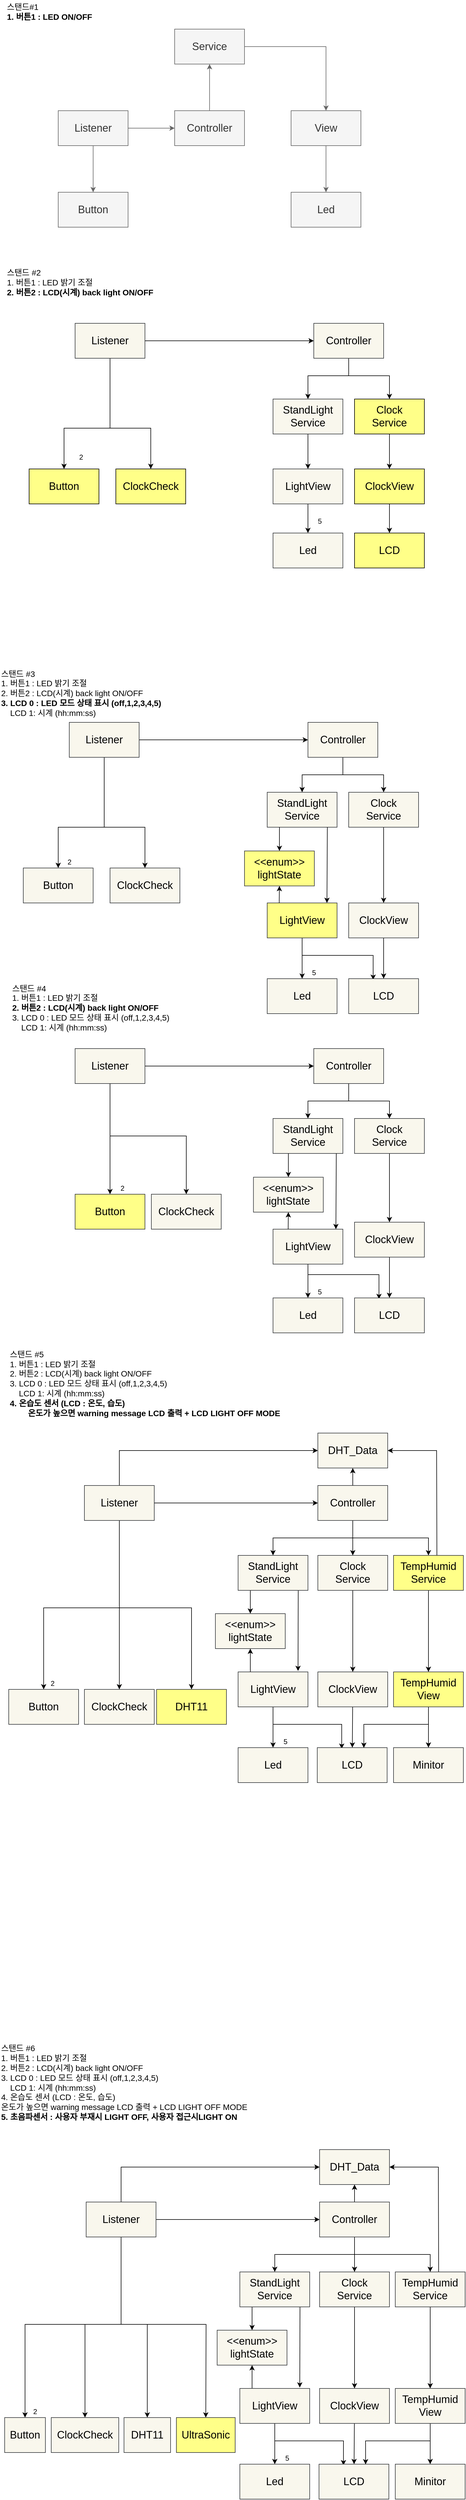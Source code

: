 <mxfile>
    <diagram id="rwZVFnb9-4XuviEcM_qo" name="페이지-1">
        <mxGraphModel dx="1330" dy="698" grid="1" gridSize="10" guides="1" tooltips="1" connect="1" arrows="1" fold="1" page="1" pageScale="1" pageWidth="827" pageHeight="1169" background="#ffffff" math="0" shadow="0">
            <root>
                <mxCell id="0"/>
                <mxCell id="1" parent="0"/>
                <mxCell id="2" value="Button" style="whiteSpace=wrap;html=1;fontSize=18;strokeColor=#666666;fontColor=#333333;fillColor=#f5f5f5;" parent="1" vertex="1">
                    <mxGeometry x="110" y="360" width="120" height="60" as="geometry"/>
                </mxCell>
                <mxCell id="6" value="" style="edgeStyle=none;html=1;fontSize=18;strokeColor=#666666;fontColor=#000000;fillColor=#f5f5f5;" parent="1" source="4" target="2" edge="1">
                    <mxGeometry relative="1" as="geometry"/>
                </mxCell>
                <mxCell id="8" value="" style="edgeStyle=none;html=1;fontSize=18;strokeColor=#666666;fontColor=#000000;fillColor=#f5f5f5;" parent="1" source="4" target="7" edge="1">
                    <mxGeometry relative="1" as="geometry"/>
                </mxCell>
                <mxCell id="4" value="Listener" style="whiteSpace=wrap;html=1;fontSize=18;strokeColor=#666666;fontColor=#333333;fillColor=#f5f5f5;" parent="1" vertex="1">
                    <mxGeometry x="110" y="220" width="120" height="60" as="geometry"/>
                </mxCell>
                <mxCell id="14" value="" style="edgeStyle=none;html=1;fontSize=18;strokeColor=#666666;fontColor=#000000;fillColor=#f5f5f5;" parent="1" source="7" target="13" edge="1">
                    <mxGeometry relative="1" as="geometry"/>
                </mxCell>
                <mxCell id="7" value="Controller" style="whiteSpace=wrap;html=1;fontSize=18;strokeColor=#666666;fontColor=#333333;fillColor=#f5f5f5;" parent="1" vertex="1">
                    <mxGeometry x="310" y="220" width="120" height="60" as="geometry"/>
                </mxCell>
                <mxCell id="12" value="" style="edgeStyle=none;html=1;fontSize=18;strokeColor=#666666;fontColor=#000000;fillColor=#f5f5f5;" parent="1" source="9" target="11" edge="1">
                    <mxGeometry relative="1" as="geometry"/>
                </mxCell>
                <mxCell id="9" value="View" style="whiteSpace=wrap;html=1;fontSize=18;strokeColor=#666666;fontColor=#333333;fillColor=#f5f5f5;" parent="1" vertex="1">
                    <mxGeometry x="510" y="220" width="120" height="60" as="geometry"/>
                </mxCell>
                <mxCell id="11" value="Led" style="whiteSpace=wrap;html=1;fontSize=18;strokeColor=#666666;fontColor=#333333;fillColor=#f5f5f5;" parent="1" vertex="1">
                    <mxGeometry x="510" y="360" width="120" height="60" as="geometry"/>
                </mxCell>
                <mxCell id="15" style="edgeStyle=orthogonalEdgeStyle;html=1;exitX=1;exitY=0.5;exitDx=0;exitDy=0;entryX=0.5;entryY=0;entryDx=0;entryDy=0;fontSize=18;rounded=0;strokeColor=#666666;fontColor=#000000;fillColor=#f5f5f5;" parent="1" source="13" target="9" edge="1">
                    <mxGeometry relative="1" as="geometry"/>
                </mxCell>
                <mxCell id="13" value="Service" style="whiteSpace=wrap;html=1;fontSize=18;strokeColor=#666666;fontColor=#333333;fillColor=#f5f5f5;" parent="1" vertex="1">
                    <mxGeometry x="310" y="80" width="120" height="60" as="geometry"/>
                </mxCell>
                <mxCell id="16" value="Button" style="whiteSpace=wrap;html=1;fontSize=18;fillColor=#ffff88;strokeColor=#000000;fontColor=#000000;" parent="1" vertex="1">
                    <mxGeometry x="60" y="835" width="120" height="60" as="geometry"/>
                </mxCell>
                <mxCell id="17" value="" style="edgeStyle=none;html=1;fontSize=18;entryX=0.5;entryY=0;entryDx=0;entryDy=0;rounded=0;fontColor=#000000;strokeColor=#000000;" parent="1" source="19" edge="1">
                    <mxGeometry relative="1" as="geometry">
                        <Array as="points">
                            <mxPoint x="199" y="765"/>
                            <mxPoint x="120" y="765"/>
                        </Array>
                        <mxPoint x="120" y="835" as="targetPoint"/>
                    </mxGeometry>
                </mxCell>
                <mxCell id="18" value="" style="edgeStyle=none;html=1;fontSize=18;strokeColor=#000000;" parent="1" source="19" target="21" edge="1">
                    <mxGeometry relative="1" as="geometry"/>
                </mxCell>
                <mxCell id="38" style="edgeStyle=none;rounded=0;html=1;entryX=0.5;entryY=0;entryDx=0;entryDy=0;exitX=0.5;exitY=1;exitDx=0;exitDy=0;fontColor=#000000;strokeColor=#000000;" parent="1" source="19" target="37" edge="1">
                    <mxGeometry relative="1" as="geometry">
                        <Array as="points">
                            <mxPoint x="199" y="765"/>
                            <mxPoint x="269" y="765"/>
                        </Array>
                    </mxGeometry>
                </mxCell>
                <mxCell id="19" value="Listener" style="whiteSpace=wrap;html=1;fontSize=18;strokeColor=#36393d;fillColor=#f9f7ed;fontColor=#000000;" parent="1" vertex="1">
                    <mxGeometry x="139" y="585" width="120" height="60" as="geometry"/>
                </mxCell>
                <mxCell id="33" style="edgeStyle=none;html=1;entryX=0.5;entryY=0;entryDx=0;entryDy=0;rounded=0;strokeColor=#000000;" parent="1" source="21" target="26" edge="1">
                    <mxGeometry relative="1" as="geometry">
                        <Array as="points">
                            <mxPoint x="609" y="675"/>
                            <mxPoint x="539" y="675"/>
                        </Array>
                    </mxGeometry>
                </mxCell>
                <mxCell id="34" style="edgeStyle=none;rounded=0;html=1;entryX=0.5;entryY=0;entryDx=0;entryDy=0;strokeColor=#000000;" parent="1" source="21" target="27" edge="1">
                    <mxGeometry relative="1" as="geometry">
                        <Array as="points">
                            <mxPoint x="609" y="675"/>
                            <mxPoint x="679" y="675"/>
                        </Array>
                    </mxGeometry>
                </mxCell>
                <mxCell id="21" value="Controller" style="whiteSpace=wrap;html=1;fontSize=18;strokeColor=#36393d;fillColor=#f9f7ed;fontColor=#000000;" parent="1" vertex="1">
                    <mxGeometry x="549" y="585" width="120" height="60" as="geometry"/>
                </mxCell>
                <mxCell id="22" value="" style="edgeStyle=none;html=1;fontSize=18;strokeColor=#000000;" parent="1" source="23" target="24" edge="1">
                    <mxGeometry relative="1" as="geometry"/>
                </mxCell>
                <mxCell id="23" value="LightView" style="whiteSpace=wrap;html=1;fontSize=18;strokeColor=#36393d;fillColor=#f9f7ed;fontColor=#000000;" parent="1" vertex="1">
                    <mxGeometry x="479" y="835" width="120" height="60" as="geometry"/>
                </mxCell>
                <mxCell id="24" value="Led" style="whiteSpace=wrap;html=1;fontSize=18;strokeColor=#36393d;fillColor=#f9f7ed;fontColor=#000000;" parent="1" vertex="1">
                    <mxGeometry x="479" y="945" width="120" height="60" as="geometry"/>
                </mxCell>
                <mxCell id="31" value="" style="edgeStyle=none;html=1;strokeColor=#000000;" parent="1" source="26" target="23" edge="1">
                    <mxGeometry relative="1" as="geometry"/>
                </mxCell>
                <mxCell id="26" value="StandLight&lt;br&gt;Service" style="whiteSpace=wrap;html=1;fontSize=18;strokeColor=#36393d;fillColor=#f9f7ed;fontColor=#000000;" parent="1" vertex="1">
                    <mxGeometry x="479" y="715" width="120" height="60" as="geometry"/>
                </mxCell>
                <mxCell id="32" value="" style="edgeStyle=none;html=1;strokeColor=#000000;" parent="1" source="27" target="28" edge="1">
                    <mxGeometry relative="1" as="geometry"/>
                </mxCell>
                <mxCell id="27" value="Clock&lt;br&gt;Service" style="whiteSpace=wrap;html=1;fontSize=18;fillColor=#ffff88;strokeColor=#000000;fontColor=#000000;" parent="1" vertex="1">
                    <mxGeometry x="619" y="715" width="120" height="60" as="geometry"/>
                </mxCell>
                <mxCell id="30" value="" style="edgeStyle=none;html=1;strokeColor=#000000;" parent="1" source="28" target="29" edge="1">
                    <mxGeometry relative="1" as="geometry"/>
                </mxCell>
                <mxCell id="28" value="ClockView" style="whiteSpace=wrap;html=1;fontSize=18;fillColor=#ffff88;strokeColor=#000000;fontColor=#000000;" parent="1" vertex="1">
                    <mxGeometry x="619" y="835" width="120" height="60" as="geometry"/>
                </mxCell>
                <mxCell id="29" value="LCD" style="whiteSpace=wrap;html=1;fontSize=18;fillColor=#ffff88;strokeColor=#000000;fontColor=#000000;" parent="1" vertex="1">
                    <mxGeometry x="619" y="945" width="120" height="60" as="geometry"/>
                </mxCell>
                <mxCell id="35" value="5" style="text;html=1;resizable=0;autosize=1;align=center;verticalAlign=middle;points=[];fillColor=none;rounded=0;fontColor=#000000;" parent="1" vertex="1">
                    <mxGeometry x="549" y="915" width="20" height="20" as="geometry"/>
                </mxCell>
                <mxCell id="36" value="2" style="text;html=1;resizable=0;autosize=1;align=center;verticalAlign=middle;points=[];fillColor=none;rounded=0;fontColor=#000000;" parent="1" vertex="1">
                    <mxGeometry x="139" y="805" width="20" height="20" as="geometry"/>
                </mxCell>
                <mxCell id="37" value="ClockCheck" style="whiteSpace=wrap;html=1;fontSize=18;fillColor=#ffff88;strokeColor=#000000;fontColor=#000000;" parent="1" vertex="1">
                    <mxGeometry x="209" y="835" width="120" height="60" as="geometry"/>
                </mxCell>
                <mxCell id="39" value="&lt;font style=&quot;font-size: 14px&quot;&gt;스탠드 #2&lt;br&gt;1. 버튼1 : LED 밝기 조절&lt;br&gt;&lt;b&gt;2. 버튼2 : LCD(시계) back light ON/OFF&lt;/b&gt;&lt;/font&gt;" style="text;html=1;resizable=0;autosize=1;align=left;verticalAlign=middle;points=[];fillColor=none;strokeColor=none;rounded=0;fontColor=#000000;" parent="1" vertex="1">
                    <mxGeometry x="20" y="490" width="270" height="50" as="geometry"/>
                </mxCell>
                <mxCell id="40" value="&lt;font style=&quot;font-size: 14px&quot;&gt;스탠드#1&lt;br&gt;&lt;b&gt;1. 버튼1 : LED ON/OFF&lt;/b&gt;&lt;/font&gt;" style="text;html=1;resizable=0;autosize=1;align=left;verticalAlign=middle;points=[];fillColor=none;rounded=0;fontColor=#000000;" parent="1" vertex="1">
                    <mxGeometry x="20" y="30" width="160" height="40" as="geometry"/>
                </mxCell>
                <mxCell id="41" value="Button" style="whiteSpace=wrap;html=1;fontSize=18;fillColor=#f9f7ed;strokeColor=#36393d;fontColor=#000000;" parent="1" vertex="1">
                    <mxGeometry x="50" y="1520" width="120" height="60" as="geometry"/>
                </mxCell>
                <mxCell id="42" value="" style="edgeStyle=none;html=1;fontSize=18;entryX=0.5;entryY=0;entryDx=0;entryDy=0;rounded=0;fontColor=#000000;strokeColor=#000000;" parent="1" source="45" target="41" edge="1">
                    <mxGeometry relative="1" as="geometry">
                        <Array as="points">
                            <mxPoint x="189" y="1450"/>
                            <mxPoint x="110" y="1450"/>
                        </Array>
                    </mxGeometry>
                </mxCell>
                <mxCell id="43" value="" style="edgeStyle=none;html=1;fontSize=18;strokeColor=#000000;" parent="1" source="45" target="48" edge="1">
                    <mxGeometry relative="1" as="geometry"/>
                </mxCell>
                <mxCell id="44" style="edgeStyle=none;rounded=0;html=1;entryX=0.5;entryY=0;entryDx=0;entryDy=0;exitX=0.5;exitY=1;exitDx=0;exitDy=0;fontColor=#000000;strokeColor=#000000;" parent="1" source="45" target="61" edge="1">
                    <mxGeometry relative="1" as="geometry">
                        <Array as="points">
                            <mxPoint x="189" y="1450"/>
                            <mxPoint x="259" y="1450"/>
                        </Array>
                    </mxGeometry>
                </mxCell>
                <mxCell id="45" value="Listener" style="whiteSpace=wrap;html=1;fontSize=18;strokeColor=#36393d;fillColor=#f9f7ed;fontColor=#000000;" parent="1" vertex="1">
                    <mxGeometry x="129" y="1270" width="120" height="60" as="geometry"/>
                </mxCell>
                <mxCell id="46" style="edgeStyle=none;html=1;entryX=0.5;entryY=0;entryDx=0;entryDy=0;rounded=0;strokeColor=#000000;" parent="1" source="48" target="53" edge="1">
                    <mxGeometry relative="1" as="geometry">
                        <Array as="points">
                            <mxPoint x="599" y="1360"/>
                            <mxPoint x="529" y="1360"/>
                        </Array>
                    </mxGeometry>
                </mxCell>
                <mxCell id="47" style="edgeStyle=none;rounded=0;html=1;entryX=0.5;entryY=0;entryDx=0;entryDy=0;strokeColor=#000000;" parent="1" source="48" target="55" edge="1">
                    <mxGeometry relative="1" as="geometry">
                        <Array as="points">
                            <mxPoint x="599" y="1360"/>
                            <mxPoint x="669" y="1360"/>
                        </Array>
                    </mxGeometry>
                </mxCell>
                <mxCell id="48" value="Controller" style="whiteSpace=wrap;html=1;fontSize=18;strokeColor=#36393d;fillColor=#f9f7ed;fontColor=#000000;" parent="1" vertex="1">
                    <mxGeometry x="539" y="1270" width="120" height="60" as="geometry"/>
                </mxCell>
                <mxCell id="49" value="" style="edgeStyle=none;html=1;fontSize=18;strokeColor=#000000;" parent="1" source="50" target="51" edge="1">
                    <mxGeometry relative="1" as="geometry"/>
                </mxCell>
                <mxCell id="62" style="edgeStyle=none;html=1;exitX=0.5;exitY=1;exitDx=0;exitDy=0;strokeColor=#000000;entryX=0.35;entryY=0.033;entryDx=0;entryDy=0;entryPerimeter=0;rounded=0;" parent="1" source="50" target="58" edge="1">
                    <mxGeometry relative="1" as="geometry">
                        <mxPoint x="650" y="1770" as="targetPoint"/>
                        <Array as="points">
                            <mxPoint x="529" y="1670"/>
                            <mxPoint x="651" y="1670"/>
                        </Array>
                    </mxGeometry>
                </mxCell>
                <mxCell id="50" value="LightView" style="whiteSpace=wrap;html=1;fontSize=18;strokeColor=#36393d;fillColor=#ffff88;fontColor=#000000;" parent="1" vertex="1">
                    <mxGeometry x="469" y="1580" width="120" height="60" as="geometry"/>
                </mxCell>
                <mxCell id="51" value="Led" style="whiteSpace=wrap;html=1;fontSize=18;strokeColor=#36393d;fillColor=#f9f7ed;fontColor=#000000;" parent="1" vertex="1">
                    <mxGeometry x="469" y="1710" width="120" height="60" as="geometry"/>
                </mxCell>
                <mxCell id="53" value="StandLight&lt;br&gt;Service" style="whiteSpace=wrap;html=1;fontSize=18;strokeColor=#36393d;fillColor=#f9f7ed;fontColor=#000000;" parent="1" vertex="1">
                    <mxGeometry x="469" y="1390" width="120" height="60" as="geometry"/>
                </mxCell>
                <mxCell id="54" value="" style="edgeStyle=none;html=1;strokeColor=#000000;entryX=0.5;entryY=0;entryDx=0;entryDy=0;" parent="1" source="55" target="57" edge="1">
                    <mxGeometry relative="1" as="geometry">
                        <mxPoint x="669" y="1590" as="targetPoint"/>
                    </mxGeometry>
                </mxCell>
                <mxCell id="55" value="Clock&lt;br&gt;Service" style="whiteSpace=wrap;html=1;fontSize=18;fillColor=#f9f7ed;strokeColor=#36393d;fontColor=#000000;" parent="1" vertex="1">
                    <mxGeometry x="609" y="1390" width="120" height="60" as="geometry"/>
                </mxCell>
                <mxCell id="56" value="" style="edgeStyle=none;html=1;strokeColor=#000000;" parent="1" source="57" target="58" edge="1">
                    <mxGeometry relative="1" as="geometry"/>
                </mxCell>
                <mxCell id="57" value="ClockView" style="whiteSpace=wrap;html=1;fontSize=18;fillColor=#f9f7ed;strokeColor=#36393d;fontColor=#000000;" parent="1" vertex="1">
                    <mxGeometry x="609" y="1580" width="120" height="60" as="geometry"/>
                </mxCell>
                <mxCell id="58" value="LCD" style="whiteSpace=wrap;html=1;fontSize=18;fillColor=#f9f7ed;strokeColor=#36393d;fontColor=#000000;" parent="1" vertex="1">
                    <mxGeometry x="609" y="1710" width="120" height="60" as="geometry"/>
                </mxCell>
                <mxCell id="59" value="5" style="text;html=1;resizable=0;autosize=1;align=center;verticalAlign=middle;points=[];fillColor=none;rounded=0;fontColor=#000000;" parent="1" vertex="1">
                    <mxGeometry x="539" y="1690" width="20" height="20" as="geometry"/>
                </mxCell>
                <mxCell id="60" value="2" style="text;html=1;resizable=0;autosize=1;align=center;verticalAlign=middle;points=[];fillColor=none;rounded=0;fontColor=#000000;" parent="1" vertex="1">
                    <mxGeometry x="119" y="1500" width="20" height="20" as="geometry"/>
                </mxCell>
                <mxCell id="61" value="ClockCheck" style="whiteSpace=wrap;html=1;fontSize=18;fillColor=#f9f7ed;strokeColor=#36393d;fontColor=#000000;" parent="1" vertex="1">
                    <mxGeometry x="199" y="1520" width="120" height="60" as="geometry"/>
                </mxCell>
                <mxCell id="63" value="&lt;font&gt;&lt;font style=&quot;font-size: 14px&quot;&gt;스탠드 #3&lt;br&gt;1. 버튼1 : LED 밝기 조절&lt;br&gt;2. 버튼2 : LCD(시계) back light ON/OFF&lt;br&gt;&lt;b&gt;3. LCD 0 : LED 모드 상태 표시 (off,1,2,3,4,5)&lt;/b&gt;&lt;br&gt;&amp;nbsp; &amp;nbsp; LCD 1: 시계 (hh:mm:ss)&lt;/font&gt;&lt;br&gt;&lt;/font&gt;" style="text;html=1;resizable=0;autosize=1;align=left;verticalAlign=middle;points=[];fillColor=none;strokeColor=none;rounded=0;fontColor=#000000;" parent="1" vertex="1">
                    <mxGeometry x="10" y="1180" width="300" height="80" as="geometry"/>
                </mxCell>
                <mxCell id="86" value="Button" style="whiteSpace=wrap;html=1;fontSize=18;fillColor=#ffff88;strokeColor=#36393d;fontColor=#000000;" parent="1" vertex="1">
                    <mxGeometry x="139" y="2080" width="120" height="60" as="geometry"/>
                </mxCell>
                <mxCell id="87" value="" style="edgeStyle=none;html=1;fontSize=18;entryX=0.5;entryY=0;entryDx=0;entryDy=0;rounded=0;fontColor=#000000;strokeColor=#000000;" parent="1" source="90" target="86" edge="1">
                    <mxGeometry relative="1" as="geometry">
                        <Array as="points">
                            <mxPoint x="199" y="2010"/>
                        </Array>
                    </mxGeometry>
                </mxCell>
                <mxCell id="88" value="" style="edgeStyle=none;html=1;fontSize=18;strokeColor=#000000;" parent="1" source="90" target="93" edge="1">
                    <mxGeometry relative="1" as="geometry"/>
                </mxCell>
                <mxCell id="89" style="edgeStyle=none;rounded=0;html=1;entryX=0.5;entryY=0;entryDx=0;entryDy=0;exitX=0.5;exitY=1;exitDx=0;exitDy=0;fontColor=#000000;strokeColor=#000000;" parent="1" source="90" target="107" edge="1">
                    <mxGeometry relative="1" as="geometry">
                        <Array as="points">
                            <mxPoint x="199" y="1980"/>
                            <mxPoint x="269" y="1980"/>
                            <mxPoint x="330" y="1980"/>
                        </Array>
                    </mxGeometry>
                </mxCell>
                <mxCell id="90" value="Listener" style="whiteSpace=wrap;html=1;fontSize=18;strokeColor=#36393d;fillColor=#f9f7ed;fontColor=#000000;" parent="1" vertex="1">
                    <mxGeometry x="139" y="1830" width="120" height="60" as="geometry"/>
                </mxCell>
                <mxCell id="91" style="edgeStyle=none;html=1;entryX=0.5;entryY=0;entryDx=0;entryDy=0;rounded=0;strokeColor=#000000;" parent="1" source="93" target="99" edge="1">
                    <mxGeometry relative="1" as="geometry">
                        <Array as="points">
                            <mxPoint x="609" y="1920"/>
                            <mxPoint x="539" y="1920"/>
                        </Array>
                    </mxGeometry>
                </mxCell>
                <mxCell id="92" style="edgeStyle=none;rounded=0;html=1;entryX=0.5;entryY=0;entryDx=0;entryDy=0;strokeColor=#000000;" parent="1" source="93" target="101" edge="1">
                    <mxGeometry relative="1" as="geometry">
                        <Array as="points">
                            <mxPoint x="609" y="1920"/>
                            <mxPoint x="679" y="1920"/>
                        </Array>
                    </mxGeometry>
                </mxCell>
                <mxCell id="93" value="Controller" style="whiteSpace=wrap;html=1;fontSize=18;strokeColor=#36393d;fillColor=#f9f7ed;fontColor=#000000;" parent="1" vertex="1">
                    <mxGeometry x="549" y="1830" width="120" height="60" as="geometry"/>
                </mxCell>
                <mxCell id="94" value="" style="edgeStyle=none;html=1;fontSize=18;strokeColor=#000000;" parent="1" source="96" target="97" edge="1">
                    <mxGeometry relative="1" as="geometry"/>
                </mxCell>
                <mxCell id="95" style="edgeStyle=none;html=1;exitX=0.5;exitY=1;exitDx=0;exitDy=0;strokeColor=#000000;entryX=0.35;entryY=0.033;entryDx=0;entryDy=0;entryPerimeter=0;rounded=0;" parent="1" source="96" target="104" edge="1">
                    <mxGeometry relative="1" as="geometry">
                        <mxPoint x="660" y="2318" as="targetPoint"/>
                        <Array as="points">
                            <mxPoint x="539" y="2218"/>
                            <mxPoint x="661" y="2218"/>
                        </Array>
                    </mxGeometry>
                </mxCell>
                <mxCell id="96" value="LightView" style="whiteSpace=wrap;html=1;fontSize=18;strokeColor=#36393d;fillColor=#f9f7ed;fontColor=#000000;" parent="1" vertex="1">
                    <mxGeometry x="479" y="2140" width="120" height="60" as="geometry"/>
                </mxCell>
                <mxCell id="97" value="Led" style="whiteSpace=wrap;html=1;fontSize=18;strokeColor=#36393d;fillColor=#f9f7ed;fontColor=#000000;" parent="1" vertex="1">
                    <mxGeometry x="479" y="2258" width="120" height="60" as="geometry"/>
                </mxCell>
                <mxCell id="99" value="StandLight&lt;br&gt;Service" style="whiteSpace=wrap;html=1;fontSize=18;strokeColor=#36393d;fillColor=#f9f7ed;fontColor=#000000;" parent="1" vertex="1">
                    <mxGeometry x="479" y="1950" width="120" height="60" as="geometry"/>
                </mxCell>
                <mxCell id="100" value="" style="edgeStyle=none;html=1;strokeColor=#000000;" parent="1" source="101" target="103" edge="1">
                    <mxGeometry relative="1" as="geometry"/>
                </mxCell>
                <mxCell id="101" value="Clock&lt;br&gt;Service" style="whiteSpace=wrap;html=1;fontSize=18;fillColor=#f9f7ed;strokeColor=#36393d;fontColor=#000000;" parent="1" vertex="1">
                    <mxGeometry x="619" y="1950" width="120" height="60" as="geometry"/>
                </mxCell>
                <mxCell id="102" value="" style="edgeStyle=none;html=1;strokeColor=#000000;" parent="1" source="103" target="104" edge="1">
                    <mxGeometry relative="1" as="geometry"/>
                </mxCell>
                <mxCell id="103" value="ClockView" style="whiteSpace=wrap;html=1;fontSize=18;fillColor=#f9f7ed;strokeColor=#36393d;fontColor=#000000;" parent="1" vertex="1">
                    <mxGeometry x="619" y="2128" width="120" height="60" as="geometry"/>
                </mxCell>
                <mxCell id="104" value="LCD" style="whiteSpace=wrap;html=1;fontSize=18;fillColor=#f9f7ed;strokeColor=#36393d;fontColor=#000000;" parent="1" vertex="1">
                    <mxGeometry x="619" y="2258" width="120" height="60" as="geometry"/>
                </mxCell>
                <mxCell id="105" value="5" style="text;html=1;resizable=0;autosize=1;align=center;verticalAlign=middle;points=[];fillColor=none;rounded=0;fontColor=#000000;" parent="1" vertex="1">
                    <mxGeometry x="549" y="2238" width="20" height="20" as="geometry"/>
                </mxCell>
                <mxCell id="106" value="2" style="text;html=1;resizable=0;autosize=1;align=center;verticalAlign=middle;points=[];fillColor=none;rounded=0;fontColor=#000000;" parent="1" vertex="1">
                    <mxGeometry x="210" y="2060" width="20" height="20" as="geometry"/>
                </mxCell>
                <mxCell id="107" value="ClockCheck" style="whiteSpace=wrap;html=1;fontSize=18;fillColor=#f9f7ed;strokeColor=#36393d;fontColor=#000000;" parent="1" vertex="1">
                    <mxGeometry x="270" y="2080" width="120" height="60" as="geometry"/>
                </mxCell>
                <mxCell id="108" value="&lt;font&gt;&lt;font style=&quot;font-size: 14px&quot;&gt;스탠드 #4&lt;br&gt;1. 버튼1 : LED 밝기 조절&lt;br&gt;&lt;b&gt;2. 버튼2 :&lt;/b&gt; &lt;b&gt;LCD(시계) back light ON/OFF&lt;/b&gt;&lt;br&gt;3. LCD 0 : LED 모드 상태 표시 (off,1,2,3,4,5)&lt;br&gt;&amp;nbsp; &amp;nbsp; LCD 1: 시계 (hh:mm:ss)&lt;/font&gt;&lt;br&gt;&lt;/font&gt;" style="text;html=1;resizable=0;autosize=1;align=left;verticalAlign=middle;points=[];fillColor=none;strokeColor=none;rounded=0;fontColor=#000000;" parent="1" vertex="1">
                    <mxGeometry x="29" y="1720" width="290" height="80" as="geometry"/>
                </mxCell>
                <mxCell id="Rb2rSseCKVTXl8TNKAfo-113" value="Button" style="whiteSpace=wrap;html=1;fontSize=18;fillColor=#f9f7ed;strokeColor=#36393d;fontColor=#000000;" parent="1" vertex="1">
                    <mxGeometry x="25" y="2930" width="120" height="60" as="geometry"/>
                </mxCell>
                <mxCell id="Rb2rSseCKVTXl8TNKAfo-114" value="" style="edgeStyle=none;html=1;fontSize=18;entryX=0.5;entryY=0;entryDx=0;entryDy=0;rounded=0;fontColor=#000000;strokeColor=#000000;" parent="1" source="Rb2rSseCKVTXl8TNKAfo-118" target="Rb2rSseCKVTXl8TNKAfo-113" edge="1">
                    <mxGeometry relative="1" as="geometry">
                        <Array as="points">
                            <mxPoint x="215" y="2790"/>
                            <mxPoint x="85" y="2790"/>
                        </Array>
                    </mxGeometry>
                </mxCell>
                <mxCell id="Rb2rSseCKVTXl8TNKAfo-115" value="" style="edgeStyle=none;html=1;fontSize=18;strokeColor=#000000;" parent="1" source="Rb2rSseCKVTXl8TNKAfo-118" target="Rb2rSseCKVTXl8TNKAfo-121" edge="1">
                    <mxGeometry relative="1" as="geometry"/>
                </mxCell>
                <mxCell id="Rb2rSseCKVTXl8TNKAfo-116" style="edgeStyle=none;rounded=0;html=1;entryX=0.5;entryY=0;entryDx=0;entryDy=0;exitX=0.5;exitY=1;exitDx=0;exitDy=0;fontColor=#000000;strokeColor=#000000;" parent="1" source="Rb2rSseCKVTXl8TNKAfo-118" target="Rb2rSseCKVTXl8TNKAfo-135" edge="1">
                    <mxGeometry relative="1" as="geometry">
                        <Array as="points"/>
                    </mxGeometry>
                </mxCell>
                <mxCell id="Rb2rSseCKVTXl8TNKAfo-139" style="edgeStyle=orthogonalEdgeStyle;rounded=0;html=1;exitX=0.5;exitY=1;exitDx=0;exitDy=0;fontSize=14;fontColor=#000000;strokeColor=#000000;" parent="1" source="Rb2rSseCKVTXl8TNKAfo-118" target="Rb2rSseCKVTXl8TNKAfo-138" edge="1">
                    <mxGeometry relative="1" as="geometry">
                        <Array as="points">
                            <mxPoint x="215" y="2790"/>
                            <mxPoint x="339" y="2790"/>
                        </Array>
                    </mxGeometry>
                </mxCell>
                <mxCell id="124" style="edgeStyle=none;html=1;entryX=0;entryY=0.5;entryDx=0;entryDy=0;fontColor=#000000;strokeColor=#000000;exitX=0.5;exitY=0;exitDx=0;exitDy=0;rounded=0;" parent="1" source="Rb2rSseCKVTXl8TNKAfo-118" target="123" edge="1">
                    <mxGeometry relative="1" as="geometry">
                        <Array as="points">
                            <mxPoint x="215" y="2520"/>
                        </Array>
                    </mxGeometry>
                </mxCell>
                <mxCell id="Rb2rSseCKVTXl8TNKAfo-118" value="Listener" style="whiteSpace=wrap;html=1;fontSize=18;strokeColor=#36393d;fillColor=#f9f7ed;fontColor=#000000;" parent="1" vertex="1">
                    <mxGeometry x="155" y="2580" width="120" height="60" as="geometry"/>
                </mxCell>
                <mxCell id="Rb2rSseCKVTXl8TNKAfo-119" style="edgeStyle=none;html=1;entryX=0.5;entryY=0;entryDx=0;entryDy=0;rounded=0;strokeColor=#000000;" parent="1" source="Rb2rSseCKVTXl8TNKAfo-121" target="Rb2rSseCKVTXl8TNKAfo-127" edge="1">
                    <mxGeometry relative="1" as="geometry">
                        <Array as="points">
                            <mxPoint x="616" y="2670"/>
                            <mxPoint x="479" y="2670"/>
                        </Array>
                    </mxGeometry>
                </mxCell>
                <mxCell id="117" style="edgeStyle=orthogonalEdgeStyle;html=1;exitX=0.5;exitY=1;exitDx=0;exitDy=0;entryX=0.5;entryY=0;entryDx=0;entryDy=0;fontColor=#000000;rounded=0;strokeColor=#000000;" parent="1" source="Rb2rSseCKVTXl8TNKAfo-121" target="113" edge="1">
                    <mxGeometry relative="1" as="geometry">
                        <Array as="points">
                            <mxPoint x="616" y="2670"/>
                            <mxPoint x="746" y="2670"/>
                        </Array>
                    </mxGeometry>
                </mxCell>
                <mxCell id="125" style="edgeStyle=none;rounded=0;html=1;entryX=0.5;entryY=1;entryDx=0;entryDy=0;fontColor=#000000;strokeColor=#000000;exitX=0.5;exitY=0;exitDx=0;exitDy=0;" parent="1" source="Rb2rSseCKVTXl8TNKAfo-121" target="123" edge="1">
                    <mxGeometry relative="1" as="geometry">
                        <Array as="points"/>
                    </mxGeometry>
                </mxCell>
                <mxCell id="127" style="edgeStyle=none;rounded=0;html=1;entryX=0.5;entryY=0;entryDx=0;entryDy=0;fontColor=#000000;strokeColor=#000000;" parent="1" source="Rb2rSseCKVTXl8TNKAfo-121" target="Rb2rSseCKVTXl8TNKAfo-129" edge="1">
                    <mxGeometry relative="1" as="geometry"/>
                </mxCell>
                <mxCell id="Rb2rSseCKVTXl8TNKAfo-121" value="Controller" style="whiteSpace=wrap;html=1;fontSize=18;strokeColor=#36393d;fillColor=#f9f7ed;fontColor=#000000;" parent="1" vertex="1">
                    <mxGeometry x="556" y="2580" width="120" height="60" as="geometry"/>
                </mxCell>
                <mxCell id="Rb2rSseCKVTXl8TNKAfo-122" value="" style="edgeStyle=none;html=1;fontSize=18;strokeColor=#000000;" parent="1" source="Rb2rSseCKVTXl8TNKAfo-124" target="Rb2rSseCKVTXl8TNKAfo-125" edge="1">
                    <mxGeometry relative="1" as="geometry"/>
                </mxCell>
                <mxCell id="Rb2rSseCKVTXl8TNKAfo-123" style="edgeStyle=none;html=1;exitX=0.5;exitY=1;exitDx=0;exitDy=0;strokeColor=#000000;entryX=0.35;entryY=0.033;entryDx=0;entryDy=0;entryPerimeter=0;rounded=0;" parent="1" source="Rb2rSseCKVTXl8TNKAfo-124" target="Rb2rSseCKVTXl8TNKAfo-132" edge="1">
                    <mxGeometry relative="1" as="geometry">
                        <mxPoint x="596" y="2990" as="targetPoint"/>
                        <Array as="points">
                            <mxPoint x="479" y="2990"/>
                            <mxPoint x="597" y="2990"/>
                        </Array>
                    </mxGeometry>
                </mxCell>
                <mxCell id="172" style="edgeStyle=none;rounded=0;html=1;entryX=0.5;entryY=1;entryDx=0;entryDy=0;fontSize=14;fontColor=#000000;strokeColor=#000000;exitX=0.175;exitY=-0.008;exitDx=0;exitDy=0;exitPerimeter=0;" parent="1" source="Rb2rSseCKVTXl8TNKAfo-124" target="170" edge="1">
                    <mxGeometry relative="1" as="geometry">
                        <Array as="points">
                            <mxPoint x="440" y="2880"/>
                        </Array>
                    </mxGeometry>
                </mxCell>
                <mxCell id="Rb2rSseCKVTXl8TNKAfo-124" value="LightView" style="whiteSpace=wrap;html=1;fontSize=18;strokeColor=#36393d;fillColor=#f9f7ed;fontColor=#000000;" parent="1" vertex="1">
                    <mxGeometry x="419" y="2900" width="120" height="60" as="geometry"/>
                </mxCell>
                <mxCell id="Rb2rSseCKVTXl8TNKAfo-125" value="Led" style="whiteSpace=wrap;html=1;fontSize=18;strokeColor=#36393d;fillColor=#f9f7ed;fontColor=#000000;" parent="1" vertex="1">
                    <mxGeometry x="419" y="3030" width="120" height="60" as="geometry"/>
                </mxCell>
                <mxCell id="Rb2rSseCKVTXl8TNKAfo-126" value="" style="edgeStyle=none;html=1;strokeColor=#000000;exitX=0.861;exitY=0.987;exitDx=0;exitDy=0;exitPerimeter=0;entryX=0.858;entryY=-0.026;entryDx=0;entryDy=0;entryPerimeter=0;" parent="1" source="Rb2rSseCKVTXl8TNKAfo-127" target="Rb2rSseCKVTXl8TNKAfo-124" edge="1">
                    <mxGeometry relative="1" as="geometry"/>
                </mxCell>
                <mxCell id="171" style="edgeStyle=none;rounded=0;html=1;entryX=0.5;entryY=0;entryDx=0;entryDy=0;fontSize=14;fontColor=#000000;strokeColor=#000000;exitX=0.175;exitY=0.987;exitDx=0;exitDy=0;exitPerimeter=0;" parent="1" source="Rb2rSseCKVTXl8TNKAfo-127" target="170" edge="1">
                    <mxGeometry relative="1" as="geometry">
                        <Array as="points">
                            <mxPoint x="440" y="2780"/>
                        </Array>
                    </mxGeometry>
                </mxCell>
                <mxCell id="Rb2rSseCKVTXl8TNKAfo-127" value="StandLight&lt;br&gt;Service" style="whiteSpace=wrap;html=1;fontSize=18;strokeColor=#36393d;fillColor=#f9f7ed;fontColor=#000000;" parent="1" vertex="1">
                    <mxGeometry x="419" y="2700" width="120" height="60" as="geometry"/>
                </mxCell>
                <mxCell id="Rb2rSseCKVTXl8TNKAfo-128" value="" style="edgeStyle=none;html=1;strokeColor=#000000;" parent="1" source="Rb2rSseCKVTXl8TNKAfo-129" target="Rb2rSseCKVTXl8TNKAfo-131" edge="1">
                    <mxGeometry relative="1" as="geometry"/>
                </mxCell>
                <mxCell id="Rb2rSseCKVTXl8TNKAfo-129" value="Clock&lt;br&gt;Service" style="whiteSpace=wrap;html=1;fontSize=18;fillColor=#f9f7ed;strokeColor=#36393d;fontColor=#000000;" parent="1" vertex="1">
                    <mxGeometry x="556" y="2700" width="120" height="60" as="geometry"/>
                </mxCell>
                <mxCell id="Rb2rSseCKVTXl8TNKAfo-130" value="" style="edgeStyle=none;html=1;strokeColor=#000000;" parent="1" source="Rb2rSseCKVTXl8TNKAfo-131" target="Rb2rSseCKVTXl8TNKAfo-132" edge="1">
                    <mxGeometry relative="1" as="geometry"/>
                </mxCell>
                <mxCell id="Rb2rSseCKVTXl8TNKAfo-131" value="ClockView" style="whiteSpace=wrap;html=1;fontSize=18;fillColor=#f9f7ed;strokeColor=#36393d;fontColor=#000000;" parent="1" vertex="1">
                    <mxGeometry x="556" y="2900" width="120" height="60" as="geometry"/>
                </mxCell>
                <mxCell id="Rb2rSseCKVTXl8TNKAfo-132" value="LCD" style="whiteSpace=wrap;html=1;fontSize=18;fillColor=#f9f7ed;strokeColor=#36393d;fontColor=#000000;" parent="1" vertex="1">
                    <mxGeometry x="555" y="3030" width="120" height="60" as="geometry"/>
                </mxCell>
                <mxCell id="Rb2rSseCKVTXl8TNKAfo-133" value="5" style="text;html=1;resizable=0;autosize=1;align=center;verticalAlign=middle;points=[];fillColor=none;rounded=0;fontColor=#000000;" parent="1" vertex="1">
                    <mxGeometry x="490" y="3010" width="20" height="20" as="geometry"/>
                </mxCell>
                <mxCell id="Rb2rSseCKVTXl8TNKAfo-134" value="2" style="text;html=1;resizable=0;autosize=1;align=center;verticalAlign=middle;points=[];fillColor=none;rounded=0;fontColor=#000000;" parent="1" vertex="1">
                    <mxGeometry x="90" y="2910" width="20" height="20" as="geometry"/>
                </mxCell>
                <mxCell id="Rb2rSseCKVTXl8TNKAfo-135" value="ClockCheck" style="whiteSpace=wrap;html=1;fontSize=18;fillColor=#f9f7ed;strokeColor=#36393d;fontColor=#000000;" parent="1" vertex="1">
                    <mxGeometry x="155" y="2930" width="120" height="60" as="geometry"/>
                </mxCell>
                <mxCell id="Rb2rSseCKVTXl8TNKAfo-136" value="&lt;font&gt;&lt;font style=&quot;font-size: 14px&quot;&gt;&lt;font&gt;&lt;font&gt;스탠드 #5&lt;br&gt;1. 버튼1 : LED 밝기 조절&lt;br&gt;2. 버튼2 : LCD(시계) back light ON/OFF&lt;br&gt;3. LCD 0 : LED 모드 상태 표시 (off,1,2,3,4,5)&lt;br&gt;&amp;nbsp; &amp;nbsp; LCD 1: 시계 (hh:mm:ss)&lt;br&gt;&lt;/font&gt;&lt;b&gt;4. 온습도 센서 (LCD : 온도, 습도)&lt;br&gt;&lt;/b&gt;&lt;/font&gt;&lt;b&gt;&lt;span style=&quot;white-space: pre&quot;&gt;&#9;&lt;/span&gt;온도가 높으면 warning message LCD 출력 + LCD LIGHT OFF MODE&lt;/b&gt;&lt;/font&gt;&lt;br&gt;&lt;/font&gt;" style="text;html=1;resizable=0;autosize=1;align=left;verticalAlign=middle;points=[];fillColor=none;strokeColor=none;rounded=0;fontColor=#000000;" parent="1" vertex="1">
                    <mxGeometry x="25" y="2355" width="490" height="100" as="geometry"/>
                </mxCell>
                <mxCell id="Rb2rSseCKVTXl8TNKAfo-138" value="DHT11" style="whiteSpace=wrap;html=1;fontSize=18;fillColor=#ffff88;strokeColor=#36393d;fontColor=#000000;" parent="1" vertex="1">
                    <mxGeometry x="279" y="2930" width="120" height="60" as="geometry"/>
                </mxCell>
                <mxCell id="120" value="" style="edgeStyle=orthogonalEdgeStyle;rounded=0;html=1;fontColor=#000000;strokeColor=#000000;" parent="1" source="113" target="114" edge="1">
                    <mxGeometry relative="1" as="geometry"/>
                </mxCell>
                <mxCell id="126" style="edgeStyle=none;rounded=0;html=1;entryX=1;entryY=0.5;entryDx=0;entryDy=0;fontColor=#000000;strokeColor=#000000;exitX=0.621;exitY=0.003;exitDx=0;exitDy=0;exitPerimeter=0;" parent="1" source="113" target="123" edge="1">
                    <mxGeometry relative="1" as="geometry">
                        <mxPoint x="760" y="2690" as="sourcePoint"/>
                        <Array as="points">
                            <mxPoint x="760" y="2520"/>
                        </Array>
                    </mxGeometry>
                </mxCell>
                <mxCell id="113" value="TempHumid&lt;br&gt;Service" style="whiteSpace=wrap;html=1;fontSize=18;fillColor=#ffff88;strokeColor=#36393d;fontColor=#000000;" parent="1" vertex="1">
                    <mxGeometry x="686" y="2700" width="120" height="60" as="geometry"/>
                </mxCell>
                <mxCell id="122" style="edgeStyle=orthogonalEdgeStyle;rounded=0;html=1;entryX=0.667;entryY=0.006;entryDx=0;entryDy=0;entryPerimeter=0;fontColor=#000000;strokeColor=#000000;" parent="1" source="114" target="Rb2rSseCKVTXl8TNKAfo-132" edge="1">
                    <mxGeometry relative="1" as="geometry">
                        <Array as="points">
                            <mxPoint x="746" y="2990"/>
                            <mxPoint x="635" y="2990"/>
                        </Array>
                    </mxGeometry>
                </mxCell>
                <mxCell id="129" style="edgeStyle=none;rounded=0;html=1;entryX=0.5;entryY=0;entryDx=0;entryDy=0;fontColor=#000000;strokeColor=#000000;" parent="1" source="114" target="128" edge="1">
                    <mxGeometry relative="1" as="geometry"/>
                </mxCell>
                <mxCell id="114" value="TempHumid&lt;br&gt;View" style="whiteSpace=wrap;html=1;fontSize=18;fillColor=#ffff88;strokeColor=#36393d;fontColor=#000000;" parent="1" vertex="1">
                    <mxGeometry x="686" y="2900" width="120" height="60" as="geometry"/>
                </mxCell>
                <mxCell id="123" value="DHT_Data" style="whiteSpace=wrap;html=1;fontSize=18;strokeColor=#36393d;fillColor=#f9f7ed;fontColor=#000000;" parent="1" vertex="1">
                    <mxGeometry x="556" y="2490" width="120" height="60" as="geometry"/>
                </mxCell>
                <mxCell id="128" value="Minitor" style="whiteSpace=wrap;html=1;fontSize=18;fillColor=#f9f7ed;strokeColor=#36393d;fontColor=#000000;" parent="1" vertex="1">
                    <mxGeometry x="686" y="3030" width="120" height="60" as="geometry"/>
                </mxCell>
                <mxCell id="130" value="&lt;font&gt;&lt;font style=&quot;font-size: 14px&quot;&gt;&lt;font&gt;&lt;font&gt;&lt;font&gt;스탠드 #6&lt;br&gt;1. 버튼1 : LED 밝기 조절&lt;br&gt;2. 버튼2 : LCD(시계) back light ON/OFF&lt;br&gt;3. LCD 0 : LED 모드 상태 표시 (off,1,2,3,4,5)&lt;br&gt;&amp;nbsp; &amp;nbsp; LCD 1: 시계 (hh:mm:ss)&lt;br&gt;&lt;/font&gt;4. 온습도 센서 (LCD : 온도, 습도)&lt;br&gt;&lt;/font&gt;&lt;span&gt;&#9;&lt;/span&gt;온도가 높으면 warning message LCD 출력 + LCD LIGHT OFF MODE&lt;br&gt;&lt;/font&gt;&lt;b&gt;5. 초음파센서 : 사용자 부재시 LIGHT OFF, 사용자 접근시&lt;/b&gt;&lt;b&gt;LIGHT&amp;nbsp;&lt;/b&gt;&lt;b&gt;ON&lt;/b&gt;&lt;/font&gt;&lt;br&gt;&lt;/font&gt;" style="text;html=1;resizable=0;autosize=1;align=left;verticalAlign=middle;points=[];fillColor=none;strokeColor=none;rounded=0;fontColor=#000000;" parent="1" vertex="1">
                    <mxGeometry x="10" y="3545" width="450" height="120" as="geometry"/>
                </mxCell>
                <mxCell id="170" value="&amp;lt;&amp;lt;enum&amp;gt;&amp;gt;&lt;br&gt;lightState" style="whiteSpace=wrap;html=1;fontSize=18;strokeColor=#36393d;fillColor=#f9f7ed;fontColor=#000000;" parent="1" vertex="1">
                    <mxGeometry x="380" y="2800" width="120" height="60" as="geometry"/>
                </mxCell>
                <mxCell id="174" value="" style="edgeStyle=none;html=1;fontSize=18;entryX=0.5;entryY=0;entryDx=0;entryDy=0;rounded=0;fontColor=#000000;strokeColor=#000000;" parent="1" source="179" edge="1" target="213">
                    <mxGeometry relative="1" as="geometry">
                        <Array as="points">
                            <mxPoint x="218" y="4020"/>
                            <mxPoint x="53" y="4020"/>
                        </Array>
                        <mxPoint x="88" y="4160" as="targetPoint"/>
                    </mxGeometry>
                </mxCell>
                <mxCell id="175" value="" style="edgeStyle=none;html=1;fontSize=18;strokeColor=#000000;" parent="1" source="179" target="184" edge="1">
                    <mxGeometry relative="1" as="geometry"/>
                </mxCell>
                <mxCell id="176" style="edgeStyle=none;rounded=0;html=1;entryX=0.5;entryY=0;entryDx=0;entryDy=0;exitX=0.5;exitY=1;exitDx=0;exitDy=0;fontColor=#000000;strokeColor=#000000;" parent="1" source="179" edge="1" target="214">
                    <mxGeometry relative="1" as="geometry">
                        <Array as="points">
                            <mxPoint x="218" y="4020"/>
                            <mxPoint x="156" y="4020"/>
                        </Array>
                        <mxPoint x="218" y="4160" as="targetPoint"/>
                    </mxGeometry>
                </mxCell>
                <mxCell id="177" style="edgeStyle=orthogonalEdgeStyle;rounded=0;html=1;exitX=0.5;exitY=1;exitDx=0;exitDy=0;fontSize=14;fontColor=#000000;strokeColor=#000000;entryX=0.5;entryY=0;entryDx=0;entryDy=0;" parent="1" source="179" edge="1" target="215">
                    <mxGeometry relative="1" as="geometry">
                        <Array as="points">
                            <mxPoint x="218" y="4020"/>
                            <mxPoint x="263" y="4020"/>
                        </Array>
                        <mxPoint x="342.091" y="4160" as="targetPoint"/>
                    </mxGeometry>
                </mxCell>
                <mxCell id="178" style="edgeStyle=none;html=1;entryX=0;entryY=0.5;entryDx=0;entryDy=0;fontColor=#000000;strokeColor=#000000;exitX=0.5;exitY=0;exitDx=0;exitDy=0;rounded=0;" parent="1" source="179" target="208" edge="1">
                    <mxGeometry relative="1" as="geometry">
                        <Array as="points">
                            <mxPoint x="218" y="3750"/>
                        </Array>
                    </mxGeometry>
                </mxCell>
                <mxCell id="217" style="edgeStyle=none;html=1;entryX=0.5;entryY=0;entryDx=0;entryDy=0;strokeColor=#000000;rounded=0;" edge="1" parent="1" source="179" target="216">
                    <mxGeometry relative="1" as="geometry">
                        <Array as="points">
                            <mxPoint x="218" y="4020"/>
                            <mxPoint x="364" y="4020"/>
                        </Array>
                    </mxGeometry>
                </mxCell>
                <mxCell id="179" value="Listener" style="whiteSpace=wrap;html=1;fontSize=18;strokeColor=#36393d;fillColor=#f9f7ed;fontColor=#000000;" parent="1" vertex="1">
                    <mxGeometry x="158" y="3810" width="120" height="60" as="geometry"/>
                </mxCell>
                <mxCell id="180" style="edgeStyle=none;html=1;entryX=0.5;entryY=0;entryDx=0;entryDy=0;rounded=0;strokeColor=#000000;" parent="1" source="184" target="192" edge="1">
                    <mxGeometry relative="1" as="geometry">
                        <Array as="points">
                            <mxPoint x="619" y="3900"/>
                            <mxPoint x="482" y="3900"/>
                        </Array>
                    </mxGeometry>
                </mxCell>
                <mxCell id="181" style="edgeStyle=orthogonalEdgeStyle;html=1;exitX=0.5;exitY=1;exitDx=0;exitDy=0;entryX=0.5;entryY=0;entryDx=0;entryDy=0;fontColor=#000000;rounded=0;strokeColor=#000000;" parent="1" source="184" target="204" edge="1">
                    <mxGeometry relative="1" as="geometry">
                        <Array as="points">
                            <mxPoint x="619" y="3900"/>
                            <mxPoint x="749" y="3900"/>
                        </Array>
                    </mxGeometry>
                </mxCell>
                <mxCell id="182" style="edgeStyle=none;rounded=0;html=1;entryX=0.5;entryY=1;entryDx=0;entryDy=0;fontColor=#000000;strokeColor=#000000;exitX=0.5;exitY=0;exitDx=0;exitDy=0;" parent="1" source="184" target="208" edge="1">
                    <mxGeometry relative="1" as="geometry">
                        <Array as="points"/>
                    </mxGeometry>
                </mxCell>
                <mxCell id="183" style="edgeStyle=none;rounded=0;html=1;entryX=0.5;entryY=0;entryDx=0;entryDy=0;fontColor=#000000;strokeColor=#000000;" parent="1" source="184" target="194" edge="1">
                    <mxGeometry relative="1" as="geometry"/>
                </mxCell>
                <mxCell id="184" value="Controller" style="whiteSpace=wrap;html=1;fontSize=18;strokeColor=#36393d;fillColor=#f9f7ed;fontColor=#000000;" parent="1" vertex="1">
                    <mxGeometry x="559" y="3810" width="120" height="60" as="geometry"/>
                </mxCell>
                <mxCell id="185" value="" style="edgeStyle=none;html=1;fontSize=18;strokeColor=#000000;" parent="1" source="188" target="189" edge="1">
                    <mxGeometry relative="1" as="geometry"/>
                </mxCell>
                <mxCell id="186" style="edgeStyle=none;html=1;exitX=0.5;exitY=1;exitDx=0;exitDy=0;strokeColor=#000000;entryX=0.35;entryY=0.033;entryDx=0;entryDy=0;entryPerimeter=0;rounded=0;" parent="1" source="188" target="197" edge="1">
                    <mxGeometry relative="1" as="geometry">
                        <mxPoint x="599" y="4220" as="targetPoint"/>
                        <Array as="points">
                            <mxPoint x="482" y="4220"/>
                            <mxPoint x="600" y="4220"/>
                        </Array>
                    </mxGeometry>
                </mxCell>
                <mxCell id="187" style="edgeStyle=none;rounded=0;html=1;entryX=0.5;entryY=1;entryDx=0;entryDy=0;fontSize=14;fontColor=#000000;strokeColor=#000000;exitX=0.175;exitY=-0.008;exitDx=0;exitDy=0;exitPerimeter=0;" parent="1" source="188" target="210" edge="1">
                    <mxGeometry relative="1" as="geometry">
                        <Array as="points">
                            <mxPoint x="443" y="4110"/>
                        </Array>
                    </mxGeometry>
                </mxCell>
                <mxCell id="188" value="LightView" style="whiteSpace=wrap;html=1;fontSize=18;strokeColor=#36393d;fillColor=#f9f7ed;fontColor=#000000;" parent="1" vertex="1">
                    <mxGeometry x="422" y="4130" width="120" height="60" as="geometry"/>
                </mxCell>
                <mxCell id="189" value="Led" style="whiteSpace=wrap;html=1;fontSize=18;strokeColor=#36393d;fillColor=#f9f7ed;fontColor=#000000;" parent="1" vertex="1">
                    <mxGeometry x="422" y="4260" width="120" height="60" as="geometry"/>
                </mxCell>
                <mxCell id="190" value="" style="edgeStyle=none;html=1;strokeColor=#000000;exitX=0.861;exitY=0.987;exitDx=0;exitDy=0;exitPerimeter=0;entryX=0.858;entryY=-0.026;entryDx=0;entryDy=0;entryPerimeter=0;" parent="1" source="192" target="188" edge="1">
                    <mxGeometry relative="1" as="geometry"/>
                </mxCell>
                <mxCell id="191" style="edgeStyle=none;rounded=0;html=1;entryX=0.5;entryY=0;entryDx=0;entryDy=0;fontSize=14;fontColor=#000000;strokeColor=#000000;exitX=0.175;exitY=0.987;exitDx=0;exitDy=0;exitPerimeter=0;" parent="1" source="192" target="210" edge="1">
                    <mxGeometry relative="1" as="geometry">
                        <Array as="points">
                            <mxPoint x="443" y="4010"/>
                        </Array>
                    </mxGeometry>
                </mxCell>
                <mxCell id="192" value="StandLight&lt;br&gt;Service" style="whiteSpace=wrap;html=1;fontSize=18;strokeColor=#36393d;fillColor=#f9f7ed;fontColor=#000000;" parent="1" vertex="1">
                    <mxGeometry x="422" y="3930" width="120" height="60" as="geometry"/>
                </mxCell>
                <mxCell id="193" value="" style="edgeStyle=none;html=1;strokeColor=#000000;" parent="1" source="194" target="196" edge="1">
                    <mxGeometry relative="1" as="geometry"/>
                </mxCell>
                <mxCell id="194" value="Clock&lt;br&gt;Service" style="whiteSpace=wrap;html=1;fontSize=18;fillColor=#f9f7ed;strokeColor=#36393d;fontColor=#000000;" parent="1" vertex="1">
                    <mxGeometry x="559" y="3930" width="120" height="60" as="geometry"/>
                </mxCell>
                <mxCell id="195" value="" style="edgeStyle=none;html=1;strokeColor=#000000;" parent="1" source="196" target="197" edge="1">
                    <mxGeometry relative="1" as="geometry"/>
                </mxCell>
                <mxCell id="196" value="ClockView" style="whiteSpace=wrap;html=1;fontSize=18;fillColor=#f9f7ed;strokeColor=#36393d;fontColor=#000000;" parent="1" vertex="1">
                    <mxGeometry x="559" y="4130" width="120" height="60" as="geometry"/>
                </mxCell>
                <mxCell id="197" value="LCD" style="whiteSpace=wrap;html=1;fontSize=18;fillColor=#f9f7ed;strokeColor=#36393d;fontColor=#000000;" parent="1" vertex="1">
                    <mxGeometry x="558" y="4260" width="120" height="60" as="geometry"/>
                </mxCell>
                <mxCell id="198" value="5" style="text;html=1;resizable=0;autosize=1;align=center;verticalAlign=middle;points=[];fillColor=none;rounded=0;fontColor=#000000;" parent="1" vertex="1">
                    <mxGeometry x="493" y="4240" width="20" height="20" as="geometry"/>
                </mxCell>
                <mxCell id="199" value="2" style="text;html=1;resizable=0;autosize=1;align=center;verticalAlign=middle;points=[];fillColor=none;rounded=0;fontColor=#000000;" parent="1" vertex="1">
                    <mxGeometry x="60" y="4160" width="20" height="20" as="geometry"/>
                </mxCell>
                <mxCell id="202" value="" style="edgeStyle=orthogonalEdgeStyle;rounded=0;html=1;fontColor=#000000;strokeColor=#000000;" parent="1" source="204" target="207" edge="1">
                    <mxGeometry relative="1" as="geometry"/>
                </mxCell>
                <mxCell id="203" style="edgeStyle=none;rounded=0;html=1;entryX=1;entryY=0.5;entryDx=0;entryDy=0;fontColor=#000000;strokeColor=#000000;exitX=0.621;exitY=0.003;exitDx=0;exitDy=0;exitPerimeter=0;" parent="1" source="204" target="208" edge="1">
                    <mxGeometry relative="1" as="geometry">
                        <mxPoint x="763" y="3920" as="sourcePoint"/>
                        <Array as="points">
                            <mxPoint x="763" y="3750"/>
                        </Array>
                    </mxGeometry>
                </mxCell>
                <mxCell id="204" value="TempHumid&lt;br&gt;Service" style="whiteSpace=wrap;html=1;fontSize=18;fillColor=#f9f7ed;strokeColor=#36393d;fontColor=#000000;" parent="1" vertex="1">
                    <mxGeometry x="689" y="3930" width="120" height="60" as="geometry"/>
                </mxCell>
                <mxCell id="205" style="edgeStyle=orthogonalEdgeStyle;rounded=0;html=1;entryX=0.667;entryY=0.006;entryDx=0;entryDy=0;entryPerimeter=0;fontColor=#000000;strokeColor=#000000;" parent="1" source="207" target="197" edge="1">
                    <mxGeometry relative="1" as="geometry">
                        <Array as="points">
                            <mxPoint x="749" y="4220"/>
                            <mxPoint x="638" y="4220"/>
                        </Array>
                    </mxGeometry>
                </mxCell>
                <mxCell id="206" style="edgeStyle=none;rounded=0;html=1;entryX=0.5;entryY=0;entryDx=0;entryDy=0;fontColor=#000000;strokeColor=#000000;" parent="1" source="207" target="209" edge="1">
                    <mxGeometry relative="1" as="geometry"/>
                </mxCell>
                <mxCell id="207" value="TempHumid&lt;br&gt;View" style="whiteSpace=wrap;html=1;fontSize=18;fillColor=#f9f7ed;strokeColor=#36393d;fontColor=#000000;" parent="1" vertex="1">
                    <mxGeometry x="689" y="4130" width="120" height="60" as="geometry"/>
                </mxCell>
                <mxCell id="208" value="DHT_Data" style="whiteSpace=wrap;html=1;fontSize=18;strokeColor=#36393d;fillColor=#f9f7ed;fontColor=#000000;" parent="1" vertex="1">
                    <mxGeometry x="559" y="3720" width="120" height="60" as="geometry"/>
                </mxCell>
                <mxCell id="209" value="Minitor" style="whiteSpace=wrap;html=1;fontSize=18;fillColor=#f9f7ed;strokeColor=#36393d;fontColor=#000000;" parent="1" vertex="1">
                    <mxGeometry x="689" y="4260" width="120" height="60" as="geometry"/>
                </mxCell>
                <mxCell id="210" value="&amp;lt;&amp;lt;enum&amp;gt;&amp;gt;&lt;br&gt;lightState" style="whiteSpace=wrap;html=1;fontSize=18;strokeColor=#36393d;fillColor=#f9f7ed;fontColor=#000000;" parent="1" vertex="1">
                    <mxGeometry x="383" y="4030" width="120" height="60" as="geometry"/>
                </mxCell>
                <mxCell id="213" value="Button" style="whiteSpace=wrap;html=1;fontSize=18;fillColor=#f9f7ed;strokeColor=#36393d;fontColor=#000000;" parent="1" vertex="1">
                    <mxGeometry x="18" y="4180" width="70" height="60" as="geometry"/>
                </mxCell>
                <mxCell id="214" value="ClockCheck" style="whiteSpace=wrap;html=1;fontSize=18;fillColor=#f9f7ed;strokeColor=#36393d;fontColor=#000000;" parent="1" vertex="1">
                    <mxGeometry x="98" y="4180" width="116" height="60" as="geometry"/>
                </mxCell>
                <mxCell id="215" value="DHT11" style="whiteSpace=wrap;html=1;fontSize=18;fillColor=#f9f7ed;strokeColor=#36393d;fontColor=#000000;" parent="1" vertex="1">
                    <mxGeometry x="223" y="4180" width="80" height="60" as="geometry"/>
                </mxCell>
                <mxCell id="216" value="UltraSonic" style="whiteSpace=wrap;html=1;fontSize=18;fillColor=#ffff88;strokeColor=#36393d;fontColor=#000000;" parent="1" vertex="1">
                    <mxGeometry x="313" y="4180" width="101" height="60" as="geometry"/>
                </mxCell>
                <mxCell id="218" style="edgeStyle=none;rounded=0;html=1;entryX=0.5;entryY=1;entryDx=0;entryDy=0;fontSize=14;fontColor=#000000;strokeColor=#000000;" edge="1" parent="1" target="221">
                    <mxGeometry relative="1" as="geometry">
                        <Array as="points"/>
                        <mxPoint x="505" y="2140" as="sourcePoint"/>
                    </mxGeometry>
                </mxCell>
                <mxCell id="219" value="" style="edgeStyle=none;html=1;strokeColor=#000000;exitX=0.861;exitY=0.987;exitDx=0;exitDy=0;exitPerimeter=0;" edge="1" parent="1">
                    <mxGeometry relative="1" as="geometry">
                        <mxPoint x="587.69" y="2010" as="sourcePoint"/>
                        <mxPoint x="587" y="2140" as="targetPoint"/>
                    </mxGeometry>
                </mxCell>
                <mxCell id="220" style="edgeStyle=none;rounded=0;html=1;entryX=0.5;entryY=0;entryDx=0;entryDy=0;fontSize=14;fontColor=#000000;strokeColor=#000000;exitX=0.175;exitY=0.987;exitDx=0;exitDy=0;exitPerimeter=0;" edge="1" parent="1" target="221">
                    <mxGeometry relative="1" as="geometry">
                        <Array as="points">
                            <mxPoint x="505.37" y="2030.78"/>
                        </Array>
                        <mxPoint x="505.37" y="2010" as="sourcePoint"/>
                    </mxGeometry>
                </mxCell>
                <mxCell id="221" value="&amp;lt;&amp;lt;enum&amp;gt;&amp;gt;&lt;br&gt;lightState" style="whiteSpace=wrap;html=1;fontSize=18;strokeColor=#36393d;fillColor=#f9f7ed;fontColor=#000000;" vertex="1" parent="1">
                    <mxGeometry x="445.37" y="2050.78" width="120" height="60" as="geometry"/>
                </mxCell>
                <mxCell id="237" style="edgeStyle=none;rounded=0;html=1;entryX=0.5;entryY=1;entryDx=0;entryDy=0;fontSize=14;fontColor=#000000;strokeColor=#000000;" edge="1" parent="1" target="240">
                    <mxGeometry relative="1" as="geometry">
                        <Array as="points"/>
                        <mxPoint x="489.63" y="1580" as="sourcePoint"/>
                    </mxGeometry>
                </mxCell>
                <mxCell id="238" value="" style="edgeStyle=none;html=1;strokeColor=#000000;exitX=0.861;exitY=0.987;exitDx=0;exitDy=0;exitPerimeter=0;" edge="1" parent="1">
                    <mxGeometry relative="1" as="geometry">
                        <mxPoint x="572.32" y="1450" as="sourcePoint"/>
                        <mxPoint x="571.63" y="1580" as="targetPoint"/>
                    </mxGeometry>
                </mxCell>
                <mxCell id="239" style="edgeStyle=none;rounded=0;html=1;entryX=0.5;entryY=0;entryDx=0;entryDy=0;fontSize=14;fontColor=#000000;strokeColor=#000000;exitX=0.175;exitY=0.987;exitDx=0;exitDy=0;exitPerimeter=0;" edge="1" parent="1" target="240">
                    <mxGeometry relative="1" as="geometry">
                        <Array as="points">
                            <mxPoint x="490" y="1470.78"/>
                        </Array>
                        <mxPoint x="490.0" y="1450" as="sourcePoint"/>
                    </mxGeometry>
                </mxCell>
                <mxCell id="240" value="&amp;lt;&amp;lt;enum&amp;gt;&amp;gt;&lt;br&gt;lightState" style="whiteSpace=wrap;html=1;fontSize=18;strokeColor=#36393d;fillColor=#ffff88;fontColor=#000000;" vertex="1" parent="1">
                    <mxGeometry x="430" y="1490.78" width="120" height="60" as="geometry"/>
                </mxCell>
            </root>
        </mxGraphModel>
    </diagram>
    <diagram id="JMYObuIH1QSER_L9iBrt" name="페이지-2">
        <mxGraphModel dx="550" dy="321" grid="1" gridSize="10" guides="1" tooltips="1" connect="1" arrows="1" fold="1" page="1" pageScale="1" pageWidth="827" pageHeight="1169" math="0" shadow="0">
            <root>
                <mxCell id="Q607Y2rKxZQUFugG3BdK-0"/>
                <mxCell id="Q607Y2rKxZQUFugG3BdK-1" parent="Q607Y2rKxZQUFugG3BdK-0"/>
                <mxCell id="XUThxh31XiLSm-2z7mRA-0" value="Button" style="whiteSpace=wrap;html=1;fontSize=18;" parent="Q607Y2rKxZQUFugG3BdK-1" vertex="1">
                    <mxGeometry x="150" y="220" width="120" height="60" as="geometry"/>
                </mxCell>
                <mxCell id="XUThxh31XiLSm-2z7mRA-1" value="" style="edgeStyle=none;html=1;fontSize=18;" parent="Q607Y2rKxZQUFugG3BdK-1" source="XUThxh31XiLSm-2z7mRA-2" target="XUThxh31XiLSm-2z7mRA-0" edge="1">
                    <mxGeometry relative="1" as="geometry"/>
                </mxCell>
                <mxCell id="Xn4zP_rzqBb-KwKWEkbt-1" style="edgeStyle=orthogonalEdgeStyle;rounded=0;html=1;exitX=1;exitY=0.5;exitDx=0;exitDy=0;fontSize=18;" parent="Q607Y2rKxZQUFugG3BdK-1" source="XUThxh31XiLSm-2z7mRA-2" target="Xn4zP_rzqBb-KwKWEkbt-0" edge="1">
                    <mxGeometry relative="1" as="geometry"/>
                </mxCell>
                <mxCell id="XUThxh31XiLSm-2z7mRA-2" value="Listener" style="whiteSpace=wrap;html=1;fontSize=18;" parent="Q607Y2rKxZQUFugG3BdK-1" vertex="1">
                    <mxGeometry x="150" y="80" width="120" height="60" as="geometry"/>
                </mxCell>
                <mxCell id="XUThxh31XiLSm-2z7mRA-3" value="LED" style="whiteSpace=wrap;html=1;fontSize=18;" parent="Q607Y2rKxZQUFugG3BdK-1" vertex="1">
                    <mxGeometry x="540" y="220" width="120" height="60" as="geometry"/>
                </mxCell>
                <mxCell id="XUThxh31XiLSm-2z7mRA-6" value="이벤트 감시 기능" style="text;html=1;align=center;verticalAlign=middle;resizable=0;points=[];autosize=1;strokeColor=none;fillColor=none;fontSize=18;" parent="Q607Y2rKxZQUFugG3BdK-1" vertex="1">
                    <mxGeometry x="130" y="50" width="150" height="30" as="geometry"/>
                </mxCell>
                <mxCell id="z8fZrk0xQkMEeZACTWGU-1" style="edgeStyle=orthogonalEdgeStyle;rounded=0;html=1;exitX=1;exitY=0.5;exitDx=0;exitDy=0;entryX=0;entryY=0.5;entryDx=0;entryDy=0;fontSize=18;" parent="Q607Y2rKxZQUFugG3BdK-1" source="Xn4zP_rzqBb-KwKWEkbt-0" target="z8fZrk0xQkMEeZACTWGU-0" edge="1">
                    <mxGeometry relative="1" as="geometry"/>
                </mxCell>
                <mxCell id="Xn4zP_rzqBb-KwKWEkbt-0" value="controller" style="whiteSpace=wrap;html=1;fontSize=18;" parent="Q607Y2rKxZQUFugG3BdK-1" vertex="1">
                    <mxGeometry x="350" y="80" width="120" height="60" as="geometry"/>
                </mxCell>
                <mxCell id="z8fZrk0xQkMEeZACTWGU-2" style="edgeStyle=orthogonalEdgeStyle;rounded=0;html=1;exitX=0.5;exitY=1;exitDx=0;exitDy=0;fontSize=18;" parent="Q607Y2rKxZQUFugG3BdK-1" source="z8fZrk0xQkMEeZACTWGU-0" target="XUThxh31XiLSm-2z7mRA-3" edge="1">
                    <mxGeometry relative="1" as="geometry"/>
                </mxCell>
                <mxCell id="z8fZrk0xQkMEeZACTWGU-0" value="View" style="whiteSpace=wrap;html=1;fontSize=18;" parent="Q607Y2rKxZQUFugG3BdK-1" vertex="1">
                    <mxGeometry x="540" y="80" width="120" height="60" as="geometry"/>
                </mxCell>
            </root>
        </mxGraphModel>
    </diagram>
</mxfile>